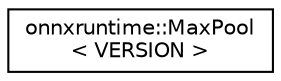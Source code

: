 digraph "Graphical Class Hierarchy"
{
  edge [fontname="Helvetica",fontsize="10",labelfontname="Helvetica",labelfontsize="10"];
  node [fontname="Helvetica",fontsize="10",shape=record];
  rankdir="LR";
  Node0 [label="onnxruntime::MaxPool\l\< VERSION \>",height=0.2,width=0.4,color="black", fillcolor="white", style="filled",URL="$classonnxruntime_1_1MaxPool.html"];
}
